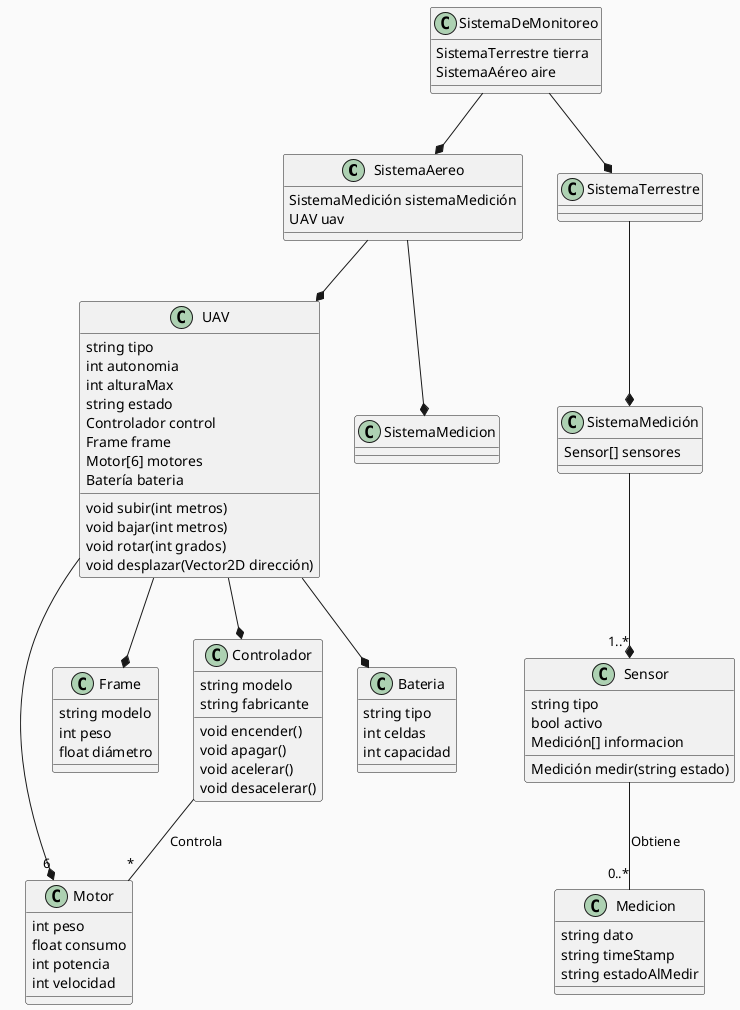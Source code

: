 @startuml
    skinparam backgroundColor #FAFAFA

    class SistemaAereo {
        SistemaMedición sistemaMedición
        UAV uav
    }
    class SistemaMedición {
        Sensor[] sensores
    }
    class UAV {
        string tipo
        int autonomia
        int alturaMax
        string estado
        Controlador control
        Frame frame
        Motor[6] motores
        Batería bateria
        void subir(int metros)
        void bajar(int metros)
        void rotar(int grados)
        void desplazar(Vector2D dirección)
    }
    class Motor {
        int peso
        float consumo
        int potencia
        int velocidad
    }
    class Frame {
        string modelo
        int peso
        float diámetro
    }
    class Controlador {
        string modelo
        string fabricante
        void encender()
        void apagar()
        void acelerar()
        void desacelerar()
    }
    class Bateria {
        string tipo
        int celdas
        int capacidad
    }
    class Sensor {
        string tipo
        bool activo
        Medición[] informacion
        Medición medir(string estado)
    }
    class Medicion {
        string dato
        string timeStamp
        string estadoAlMedir
    }
    class SistemaTerrestre {
    }
    class SistemaDeMonitoreo {
        SistemaTerrestre tierra
        SistemaAéreo aire
    }
    
    SistemaAereo --* SistemaMedicion
    SistemaAereo --* UAV
    UAV --* "6" Motor
    UAV --* Frame
    UAV --* Bateria
    UAV --* Controlador
    Controlador -- "*" Motor: Controla
    Sensor -- "0..*" Medicion: Obtiene
    SistemaMedición --* "1..*" Sensor
    SistemaDeMonitoreo --* SistemaAereo
    SistemaDeMonitoreo --* SistemaTerrestre
    SistemaTerrestre --* SistemaMedición 

@enduml